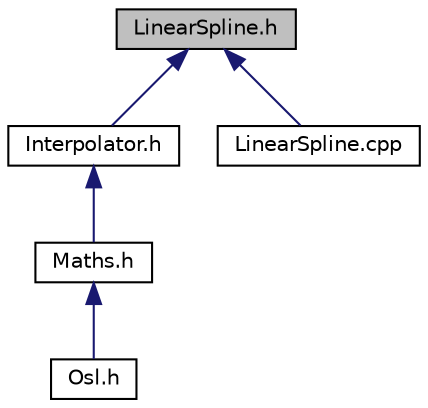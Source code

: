digraph "LinearSpline.h"
{
 // LATEX_PDF_SIZE
  edge [fontname="Helvetica",fontsize="10",labelfontname="Helvetica",labelfontsize="10"];
  node [fontname="Helvetica",fontsize="10",shape=record];
  Node1 [label="LinearSpline.h",height=0.2,width=0.4,color="black", fillcolor="grey75", style="filled", fontcolor="black",tooltip="Header file of Osl::Maths::Interpolator::LinearSpline class."];
  Node1 -> Node2 [dir="back",color="midnightblue",fontsize="10",style="solid",fontname="Helvetica"];
  Node2 [label="Interpolator.h",height=0.2,width=0.4,color="black", fillcolor="white", style="filled",URL="$Interpolator_8h.html",tooltip="Header file of Osl::Maths::Interpolator namespace."];
  Node2 -> Node3 [dir="back",color="midnightblue",fontsize="10",style="solid",fontname="Helvetica"];
  Node3 [label="Maths.h",height=0.2,width=0.4,color="black", fillcolor="white", style="filled",URL="$Maths_8h.html",tooltip="Header file of Osl::Maths namespace."];
  Node3 -> Node4 [dir="back",color="midnightblue",fontsize="10",style="solid",fontname="Helvetica"];
  Node4 [label="Osl.h",height=0.2,width=0.4,color="black", fillcolor="white", style="filled",URL="$Osl_8h.html",tooltip="Header file for the Osl library."];
  Node1 -> Node5 [dir="back",color="midnightblue",fontsize="10",style="solid",fontname="Helvetica"];
  Node5 [label="LinearSpline.cpp",height=0.2,width=0.4,color="black", fillcolor="white", style="filled",URL="$LinearSpline_8cpp.html",tooltip="Source file of Osl::Maths::Interpolator::LinearSpline class."];
}
